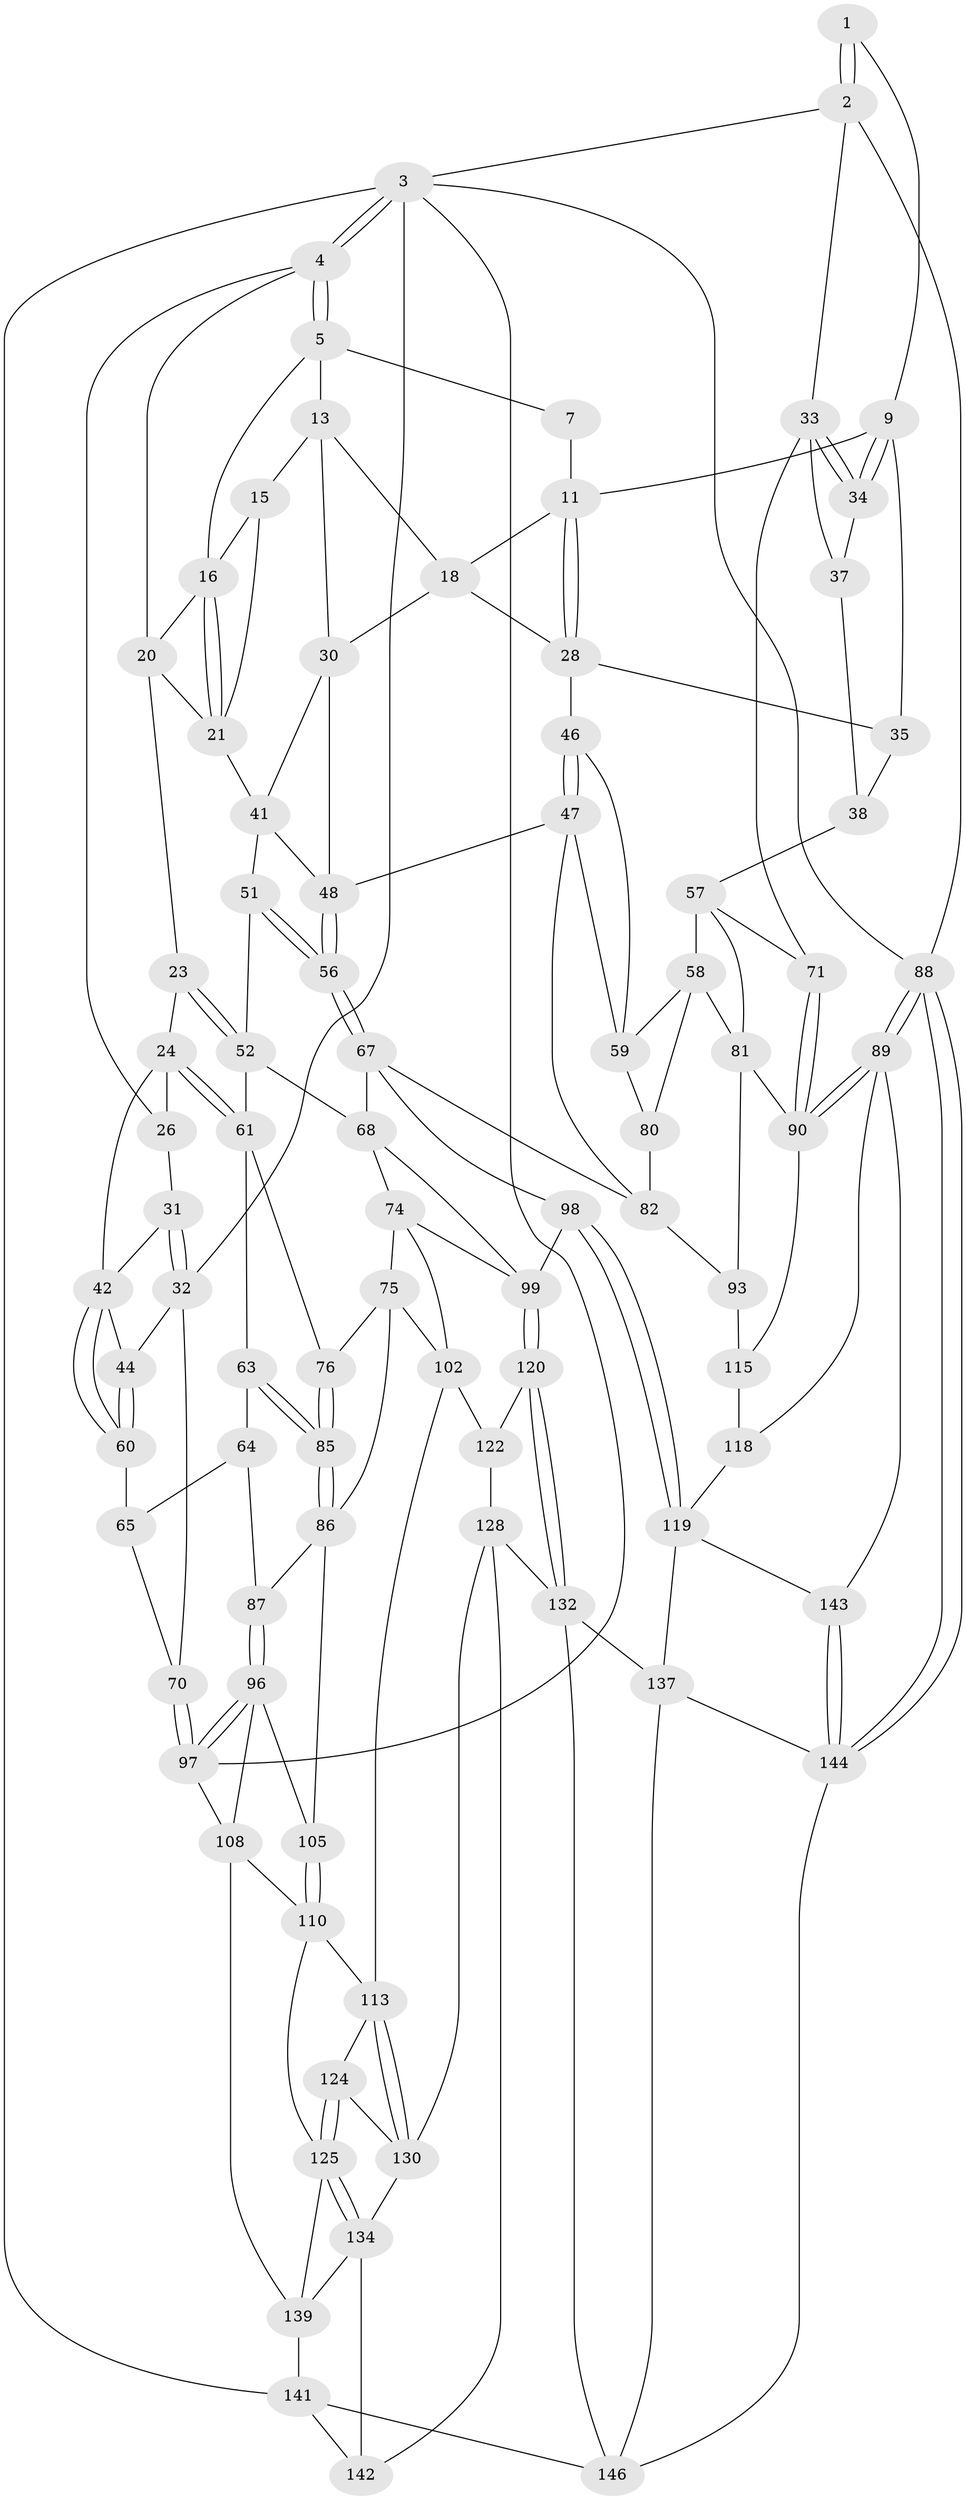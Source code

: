 // original degree distribution, {3: 0.013513513513513514, 6: 0.23648648648648649, 5: 0.5, 4: 0.25}
// Generated by graph-tools (version 1.1) at 2025/11/02/27/25 16:11:57]
// undirected, 87 vertices, 191 edges
graph export_dot {
graph [start="1"]
  node [color=gray90,style=filled];
  1 [pos="+0.8572868110324211+0",super="+8"];
  2 [pos="+1+0",super="+27"];
  3 [pos="+0+0",super="+104"];
  4 [pos="+0+0",super="+19"];
  5 [pos="+0.4481315846232938+0",super="+6"];
  7 [pos="+0.6094479512516853+0"];
  9 [pos="+0.8116444772909835+0.11822606175414549",super="+10"];
  11 [pos="+0.7720368557581666+0.11367462859054599",super="+12"];
  13 [pos="+0.555997931956036+0.11056520314744499",super="+14"];
  15 [pos="+0.4436918016366024+0.1692213813840395"];
  16 [pos="+0.39570543307055156+0.10243965791136073",super="+17"];
  18 [pos="+0.6719843202028141+0.11862113988231243",super="+29"];
  20 [pos="+0.27771713930669817+0.09338217306604174",super="+22"];
  21 [pos="+0.25958466662661384+0.22550637647709534",super="+39"];
  23 [pos="+0.24836425631336795+0.23494739133057824"];
  24 [pos="+0.22583602714635118+0.24892405703117146",super="+25"];
  26 [pos="+0.1283201627697014+0.12832870799516802"];
  28 [pos="+0.6745780171498534+0.25212665455218464",super="+36"];
  30 [pos="+0.5759505727820584+0.22905679592629322",super="+40"];
  31 [pos="+0.05108936270365603+0.21985807616396044"];
  32 [pos="+0+0.0757530312800868",super="+45"];
  33 [pos="+1+0.13149145588623917",super="+54"];
  34 [pos="+0.8595918034773493+0.17411893513984025"];
  35 [pos="+0.7579295985698793+0.2903003375225061"];
  37 [pos="+0.9070637933451726+0.25411445929476284",super="+53"];
  38 [pos="+0.8700635720269339+0.28949676357089527",super="+55"];
  41 [pos="+0.44381711676864494+0.2447409653316329",super="+50"];
  42 [pos="+0.17600866572054932+0.27683679689326374",super="+43"];
  44 [pos="+0+0.3635535960006002"];
  46 [pos="+0.7140465475791863+0.35152595395007447"];
  47 [pos="+0.6622717998825407+0.3949977708332733",super="+78"];
  48 [pos="+0.5968029217206683+0.4004533973432247",super="+49"];
  51 [pos="+0.4263254160179391+0.31087683765317214"];
  52 [pos="+0.42473161172196955+0.311494015915434",super="+66"];
  56 [pos="+0.5398481027150349+0.4400049648193149"];
  57 [pos="+0.8836496417978745+0.4114791164691804",super="+72"];
  58 [pos="+0.8632209803346128+0.42159074645180444",super="+79"];
  59 [pos="+0.8344008760252432+0.4227666188438456",super="+77"];
  60 [pos="+0.13430360220062174+0.33778454422506404"];
  61 [pos="+0.29161435441711975+0.39588738667627726",super="+62"];
  63 [pos="+0.17497435606540768+0.4561813250660668"];
  64 [pos="+0.17162908074158748+0.4549723420337664",super="+84"];
  65 [pos="+0.14297284558743525+0.41096823698523943",super="+69"];
  67 [pos="+0.5272121323402397+0.4614371876311641",super="+83"];
  68 [pos="+0.450501170775646+0.5149349938493597",super="+73"];
  70 [pos="+0+0.45573314403178256"];
  71 [pos="+1+0.4988775407960468"];
  74 [pos="+0.3657789180021694+0.5631627982082458",super="+101"];
  75 [pos="+0.30743124170139763+0.5516917617998933",super="+94"];
  76 [pos="+0.2946220334179247+0.5453956988848383"];
  80 [pos="+0.8306758780482717+0.5579726860822642"];
  81 [pos="+0.9473661633603839+0.579334840794927",super="+92"];
  82 [pos="+0.7031299498190675+0.6537553110148342",super="+91"];
  85 [pos="+0.20536190492449813+0.5712088954551944"];
  86 [pos="+0.19291203396305825+0.588315737180025",super="+95"];
  87 [pos="+0.08195074570213888+0.5562276664636735"];
  88 [pos="+1+1"];
  89 [pos="+1+0.8880640841648674",super="+123"];
  90 [pos="+1+0.8067742388739855",super="+107"];
  93 [pos="+0.7878398796857867+0.6902140760267681",super="+116"];
  96 [pos="+0.08055628705621054+0.6428348144049522",super="+106"];
  97 [pos="+0+0.6543195173201691",super="+103"];
  98 [pos="+0.6078703986767946+0.739774434936875"];
  99 [pos="+0.6052956985571349+0.7399674131567158",super="+100"];
  102 [pos="+0.3188229308574107+0.7409309007306378",super="+112"];
  105 [pos="+0.19158983292556647+0.6855878566361953"];
  108 [pos="+0+0.7898397893628534",super="+109"];
  110 [pos="+0.152465034141612+0.7789766079163787",super="+111"];
  113 [pos="+0.32027116219869434+0.7703042300387722",super="+114"];
  115 [pos="+0.9669050880345101+0.7475690036267849",super="+117"];
  118 [pos="+0.8575931773174588+0.8580643534533915"];
  119 [pos="+0.6477599994404872+0.8053376001523738",super="+136"];
  120 [pos="+0.5506742897108+0.7862909286891028",super="+121"];
  122 [pos="+0.4008196745813421+0.7920185028489191",super="+127"];
  124 [pos="+0.26811263957812076+0.8179369552625736"];
  125 [pos="+0.17005162710425906+0.8474321962631743",super="+126"];
  128 [pos="+0.42182214189759915+0.9237254245472343",super="+129"];
  130 [pos="+0.3463428122402102+0.898425960869866",super="+131"];
  132 [pos="+0.5106829643627546+0.8878041816892843",super="+133"];
  134 [pos="+0.21012907124640834+0.9576653625803873",super="+135"];
  137 [pos="+0.6561650506046506+0.9054659037281585",super="+138"];
  139 [pos="+0.09152176901000503+0.9035705663764954",super="+140"];
  141 [pos="+0.0056839973328208756+1",super="+148"];
  142 [pos="+0.35194808511764286+0.9480848354886904"];
  143 [pos="+0.8299386004707887+0.9835329720347342"];
  144 [pos="+0.8084317790705723+1",super="+145"];
  146 [pos="+0.5399912696221939+1",super="+147"];
  1 -- 2 [weight=2];
  1 -- 2;
  1 -- 9;
  2 -- 3;
  2 -- 88;
  2 -- 33;
  3 -- 4;
  3 -- 4;
  3 -- 32;
  3 -- 88;
  3 -- 141;
  3 -- 97;
  4 -- 5;
  4 -- 5;
  4 -- 26;
  4 -- 20;
  5 -- 16;
  5 -- 13;
  5 -- 7;
  7 -- 11;
  9 -- 34;
  9 -- 34;
  9 -- 11;
  9 -- 35;
  11 -- 28;
  11 -- 28;
  11 -- 18;
  13 -- 18;
  13 -- 30;
  13 -- 15;
  15 -- 16;
  15 -- 21;
  16 -- 21;
  16 -- 21;
  16 -- 20;
  18 -- 28;
  18 -- 30;
  20 -- 21;
  20 -- 23;
  21 -- 41;
  23 -- 24;
  23 -- 52;
  23 -- 52;
  24 -- 61;
  24 -- 61;
  24 -- 26;
  24 -- 42;
  26 -- 31;
  28 -- 35;
  28 -- 46;
  30 -- 48;
  30 -- 41;
  31 -- 32;
  31 -- 32;
  31 -- 42;
  32 -- 44;
  32 -- 70;
  33 -- 34;
  33 -- 34;
  33 -- 71;
  33 -- 37;
  34 -- 37;
  35 -- 38;
  37 -- 38 [weight=2];
  38 -- 57;
  41 -- 48;
  41 -- 51;
  42 -- 60;
  42 -- 60;
  42 -- 44;
  44 -- 60;
  44 -- 60;
  46 -- 47;
  46 -- 47;
  46 -- 59;
  47 -- 48;
  47 -- 82;
  47 -- 59;
  48 -- 56;
  48 -- 56;
  51 -- 52;
  51 -- 56;
  51 -- 56;
  52 -- 61;
  52 -- 68;
  56 -- 67;
  56 -- 67;
  57 -- 58;
  57 -- 81;
  57 -- 71;
  58 -- 59;
  58 -- 80;
  58 -- 81;
  59 -- 80;
  60 -- 65;
  61 -- 76;
  61 -- 63;
  63 -- 64;
  63 -- 85;
  63 -- 85;
  64 -- 65 [weight=2];
  64 -- 87;
  65 -- 70;
  67 -- 68;
  67 -- 82;
  67 -- 98;
  68 -- 74;
  68 -- 99;
  70 -- 97;
  70 -- 97;
  71 -- 90;
  71 -- 90;
  74 -- 75;
  74 -- 99;
  74 -- 102;
  75 -- 76;
  75 -- 102;
  75 -- 86;
  76 -- 85;
  76 -- 85;
  80 -- 82;
  81 -- 93;
  81 -- 90;
  82 -- 93;
  85 -- 86;
  85 -- 86;
  86 -- 87;
  86 -- 105;
  87 -- 96;
  87 -- 96;
  88 -- 89;
  88 -- 89;
  88 -- 144;
  88 -- 144;
  89 -- 90;
  89 -- 90;
  89 -- 118;
  89 -- 143;
  90 -- 115;
  93 -- 115 [weight=2];
  96 -- 97;
  96 -- 97;
  96 -- 105;
  96 -- 108;
  97 -- 108;
  98 -- 99;
  98 -- 119;
  98 -- 119;
  99 -- 120;
  99 -- 120;
  102 -- 113;
  102 -- 122;
  105 -- 110;
  105 -- 110;
  108 -- 139;
  108 -- 110;
  110 -- 113;
  110 -- 125;
  113 -- 130;
  113 -- 130;
  113 -- 124;
  115 -- 118;
  118 -- 119;
  119 -- 143;
  119 -- 137;
  120 -- 132;
  120 -- 132;
  120 -- 122 [weight=2];
  122 -- 128;
  124 -- 125;
  124 -- 125;
  124 -- 130;
  125 -- 134;
  125 -- 134;
  125 -- 139;
  128 -- 130;
  128 -- 142;
  128 -- 132;
  130 -- 134;
  132 -- 146;
  132 -- 137;
  134 -- 142;
  134 -- 139;
  137 -- 144;
  137 -- 146;
  139 -- 141;
  141 -- 142;
  141 -- 146;
  143 -- 144;
  143 -- 144;
  144 -- 146;
}
